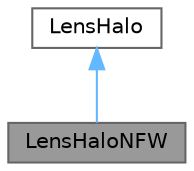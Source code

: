 digraph "LensHaloNFW"
{
 // LATEX_PDF_SIZE
  bgcolor="transparent";
  edge [fontname=Helvetica,fontsize=10,labelfontname=Helvetica,labelfontsize=10];
  node [fontname=Helvetica,fontsize=10,shape=box,height=0.2,width=0.4];
  Node1 [id="Node000001",label="LensHaloNFW",height=0.2,width=0.4,color="gray40", fillcolor="grey60", style="filled", fontcolor="black",tooltip="A class for calculating the deflection, kappa and gamma caused by an NFW halos."];
  Node2 -> Node1 [id="edge2_Node000001_Node000002",dir="back",color="steelblue1",style="solid",tooltip=" "];
  Node2 [id="Node000002",label="LensHalo",height=0.2,width=0.4,color="gray40", fillcolor="white", style="filled",URL="$class_lens_halo.html",tooltip="A base class for all types of lensing \"halos\" which are any mass distribution that cause lensing."];
}
